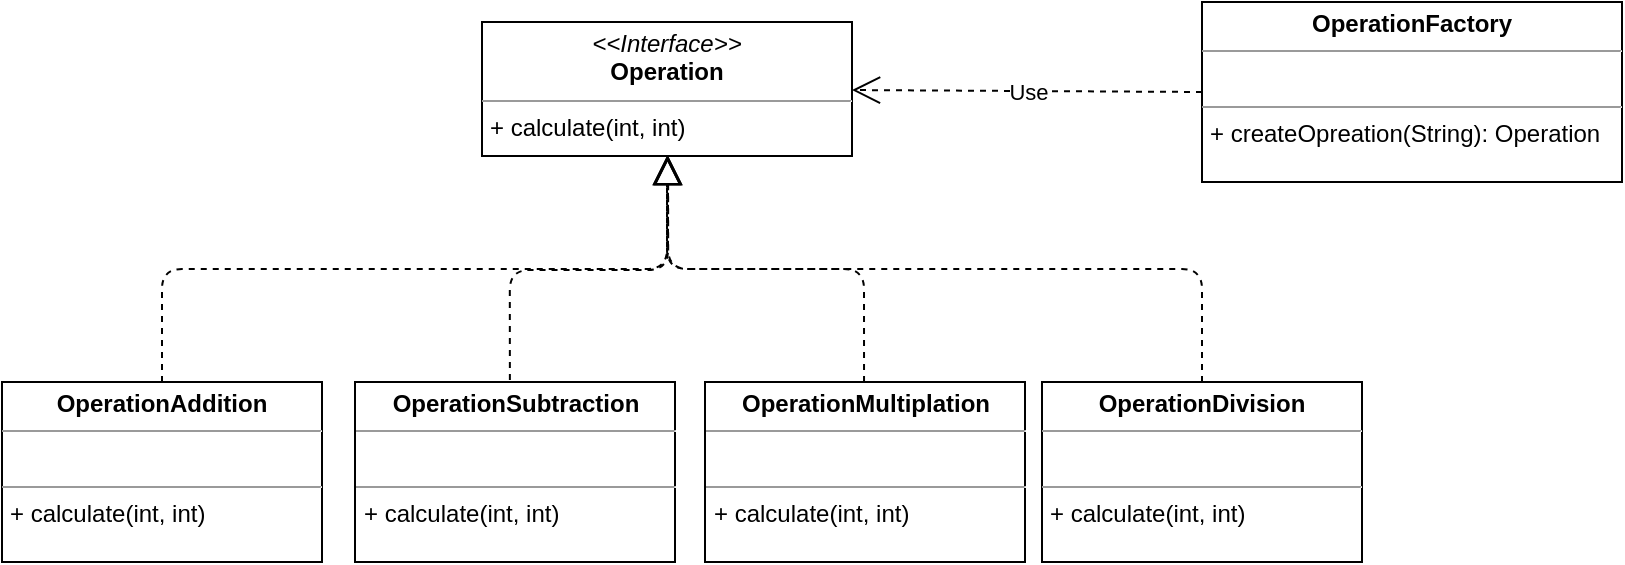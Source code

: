 <mxfile version="10.7.7" type="github"><diagram id="8cCViBSYhKkS3dPHe5fE" name="Page-1"><mxGraphModel dx="1398" dy="796" grid="1" gridSize="10" guides="1" tooltips="1" connect="0" arrows="1" fold="1" page="1" pageScale="1" pageWidth="827" pageHeight="1169" math="0" shadow="0"><root><mxCell id="0"/><mxCell id="1" parent="0"/><mxCell id="jQ-JPylJ853lqIxCnhuu-2" value="&lt;p style=&quot;margin: 0px ; margin-top: 4px ; text-align: center&quot;&gt;&lt;b&gt;OperationAddition&lt;/b&gt;&lt;/p&gt;&lt;hr size=&quot;1&quot;&gt;&lt;p style=&quot;margin: 0px ; margin-left: 4px&quot;&gt;&lt;br&gt;&lt;/p&gt;&lt;hr size=&quot;1&quot;&gt;&lt;p style=&quot;margin: 0px ; margin-left: 4px&quot;&gt;+&amp;nbsp;calculate(int, int)&lt;br&gt;&lt;/p&gt;" style="verticalAlign=top;align=left;overflow=fill;fontSize=12;fontFamily=Helvetica;html=1;" parent="1" vertex="1"><mxGeometry x="60" y="300" width="160" height="90" as="geometry"/></mxCell><mxCell id="jQ-JPylJ853lqIxCnhuu-4" value="&lt;p style=&quot;margin: 0px ; margin-top: 4px ; text-align: center&quot;&gt;&lt;i&gt;&amp;lt;&amp;lt;Interface&amp;gt;&amp;gt;&lt;/i&gt;&lt;br&gt;&lt;b&gt;Operation&lt;/b&gt;&lt;/p&gt;&lt;hr size=&quot;1&quot;&gt;&lt;p style=&quot;margin: 0px ; margin-left: 4px&quot;&gt;+&amp;nbsp;calculate(int, int)&lt;br&gt;&lt;/p&gt;" style="verticalAlign=top;align=left;overflow=fill;fontSize=12;fontFamily=Helvetica;html=1;" parent="1" vertex="1"><mxGeometry x="300" y="120" width="185" height="67" as="geometry"/></mxCell><mxCell id="jQ-JPylJ853lqIxCnhuu-5" value="&lt;p style=&quot;margin: 0px ; margin-top: 4px ; text-align: center&quot;&gt;&lt;b&gt;OperationSubtraction&lt;/b&gt;&lt;/p&gt;&lt;hr size=&quot;1&quot;&gt;&lt;p style=&quot;margin: 0px ; margin-left: 4px&quot;&gt;&lt;br&gt;&lt;/p&gt;&lt;hr size=&quot;1&quot;&gt;&lt;p style=&quot;margin: 0px ; margin-left: 4px&quot;&gt;+&amp;nbsp;calculate(int, int)&lt;br&gt;&lt;/p&gt;" style="verticalAlign=top;align=left;overflow=fill;fontSize=12;fontFamily=Helvetica;html=1;" parent="1" vertex="1"><mxGeometry x="236.5" y="300" width="160" height="90" as="geometry"/></mxCell><mxCell id="jQ-JPylJ853lqIxCnhuu-6" value="&lt;p style=&quot;margin: 0px ; margin-top: 4px ; text-align: center&quot;&gt;&lt;b&gt;OperationMultiplation&lt;/b&gt;&lt;/p&gt;&lt;hr size=&quot;1&quot;&gt;&lt;p style=&quot;margin: 0px ; margin-left: 4px&quot;&gt;&lt;br&gt;&lt;/p&gt;&lt;hr size=&quot;1&quot;&gt;&lt;p style=&quot;margin: 0px ; margin-left: 4px&quot;&gt;+&amp;nbsp;calculate(int, int)&lt;br&gt;&lt;/p&gt;" style="verticalAlign=top;align=left;overflow=fill;fontSize=12;fontFamily=Helvetica;html=1;" parent="1" vertex="1"><mxGeometry x="411.5" y="300" width="160" height="90" as="geometry"/></mxCell><mxCell id="jQ-JPylJ853lqIxCnhuu-8" value="&lt;p style=&quot;margin: 0px ; margin-top: 4px ; text-align: center&quot;&gt;&lt;b&gt;OperationDivision&lt;/b&gt;&lt;/p&gt;&lt;hr size=&quot;1&quot;&gt;&lt;p style=&quot;margin: 0px ; margin-left: 4px&quot;&gt;&lt;br&gt;&lt;/p&gt;&lt;hr size=&quot;1&quot;&gt;&lt;p style=&quot;margin: 0px ; margin-left: 4px&quot;&gt;+&amp;nbsp;calculate(int, int)&lt;br&gt;&lt;/p&gt;" style="verticalAlign=top;align=left;overflow=fill;fontSize=12;fontFamily=Helvetica;html=1;" parent="1" vertex="1"><mxGeometry x="580" y="300" width="160" height="90" as="geometry"/></mxCell><mxCell id="jQ-JPylJ853lqIxCnhuu-15" value="&lt;p style=&quot;margin: 0px ; margin-top: 4px ; text-align: center&quot;&gt;&lt;b&gt;OperationFactory&lt;/b&gt;&lt;/p&gt;&lt;hr size=&quot;1&quot;&gt;&lt;p style=&quot;margin: 0px ; margin-left: 4px&quot;&gt;&lt;br&gt;&lt;/p&gt;&lt;hr size=&quot;1&quot;&gt;&lt;p style=&quot;margin: 0px ; margin-left: 4px&quot;&gt;+ createOpreation(String): Operation&lt;/p&gt;" style="verticalAlign=top;align=left;overflow=fill;fontSize=12;fontFamily=Helvetica;html=1;" parent="1" vertex="1"><mxGeometry x="660" y="110" width="210" height="90" as="geometry"/></mxCell><mxCell id="jQ-JPylJ853lqIxCnhuu-16" value="Use" style="endArrow=open;endSize=12;dashed=1;html=1;exitX=0;exitY=0.5;exitDx=0;exitDy=0;" parent="1" source="jQ-JPylJ853lqIxCnhuu-15" target="jQ-JPylJ853lqIxCnhuu-4" edge="1"><mxGeometry width="160" relative="1" as="geometry"><mxPoint x="530" y="70" as="sourcePoint"/><mxPoint x="690" y="70" as="targetPoint"/></mxGeometry></mxCell><mxCell id="jQ-JPylJ853lqIxCnhuu-17" value="" style="endArrow=block;dashed=1;endFill=0;endSize=12;html=1;exitX=0.5;exitY=0;exitDx=0;exitDy=0;entryX=0.5;entryY=1;entryDx=0;entryDy=0;edgeStyle=orthogonalEdgeStyle;" parent="1" source="jQ-JPylJ853lqIxCnhuu-8" target="jQ-JPylJ853lqIxCnhuu-4" edge="1"><mxGeometry width="160" relative="1" as="geometry"><mxPoint x="430" y="440" as="sourcePoint"/><mxPoint x="470" y="210" as="targetPoint"/></mxGeometry></mxCell><mxCell id="jQ-JPylJ853lqIxCnhuu-21" value="" style="endArrow=block;dashed=1;endFill=0;endSize=12;html=1;exitX=0.497;exitY=0;exitDx=0;exitDy=0;exitPerimeter=0;edgeStyle=orthogonalEdgeStyle;entryX=0.503;entryY=1;entryDx=0;entryDy=0;entryPerimeter=0;" parent="1" source="jQ-JPylJ853lqIxCnhuu-6" target="jQ-JPylJ853lqIxCnhuu-4" edge="1"><mxGeometry width="160" relative="1" as="geometry"><mxPoint x="430" y="480" as="sourcePoint"/><mxPoint x="350" y="240" as="targetPoint"/></mxGeometry></mxCell><mxCell id="jQ-JPylJ853lqIxCnhuu-24" value="" style="endArrow=block;dashed=1;endFill=0;endSize=12;html=1;edgeStyle=orthogonalEdgeStyle;exitX=0.5;exitY=0;exitDx=0;exitDy=0;exitPerimeter=0;" parent="1" source="jQ-JPylJ853lqIxCnhuu-2" target="jQ-JPylJ853lqIxCnhuu-4" edge="1"><mxGeometry width="160" relative="1" as="geometry"><mxPoint x="150" y="250" as="sourcePoint"/><mxPoint x="310" y="250" as="targetPoint"/></mxGeometry></mxCell><mxCell id="jQ-JPylJ853lqIxCnhuu-25" value="" style="endArrow=block;dashed=1;endFill=0;endSize=12;html=1;edgeStyle=orthogonalEdgeStyle;exitX=0.484;exitY=-0.011;exitDx=0;exitDy=0;exitPerimeter=0;" parent="1" source="jQ-JPylJ853lqIxCnhuu-5" target="jQ-JPylJ853lqIxCnhuu-4" edge="1"><mxGeometry width="160" relative="1" as="geometry"><mxPoint x="340" y="300" as="sourcePoint"/><mxPoint x="380" y="270" as="targetPoint"/><Array as="points"><mxPoint x="314" y="244"/><mxPoint x="393" y="244"/></Array></mxGeometry></mxCell></root></mxGraphModel></diagram></mxfile>